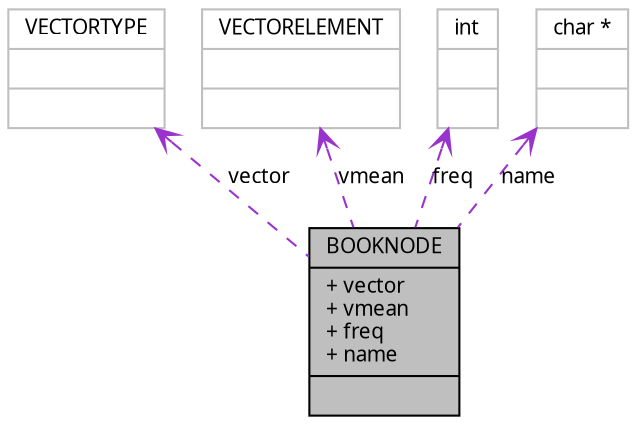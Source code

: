 digraph G
{
  edge [fontname="FreeSans.ttf",fontsize=10,labelfontname="FreeSans.ttf",labelfontsize=10];
  node [fontname="FreeSans.ttf",fontsize=10,shape=record];
  Node1 [label="{BOOKNODE\n|+ vector\l+ vmean\l+ freq\l+ name\l|}",height=0.2,width=0.4,color="black", fillcolor="grey75", style="filled" fontcolor="black"];
  Node2 -> Node1 [dir=back,color="darkorchid3",fontsize=10,style="dashed",label="vector",arrowtail="open",fontname="FreeSans.ttf"];
  Node2 [label="{VECTORTYPE\n||}",height=0.2,width=0.4,color="grey75", fillcolor="white", style="filled"];
  Node3 -> Node1 [dir=back,color="darkorchid3",fontsize=10,style="dashed",label="vmean",arrowtail="open",fontname="FreeSans.ttf"];
  Node3 [label="{VECTORELEMENT\n||}",height=0.2,width=0.4,color="grey75", fillcolor="white", style="filled"];
  Node4 -> Node1 [dir=back,color="darkorchid3",fontsize=10,style="dashed",label="freq",arrowtail="open",fontname="FreeSans.ttf"];
  Node4 [label="{int\n||}",height=0.2,width=0.4,color="grey75", fillcolor="white", style="filled"];
  Node5 -> Node1 [dir=back,color="darkorchid3",fontsize=10,style="dashed",label="name",arrowtail="open",fontname="FreeSans.ttf"];
  Node5 [label="{char *\n||}",height=0.2,width=0.4,color="grey75", fillcolor="white", style="filled"];
}
